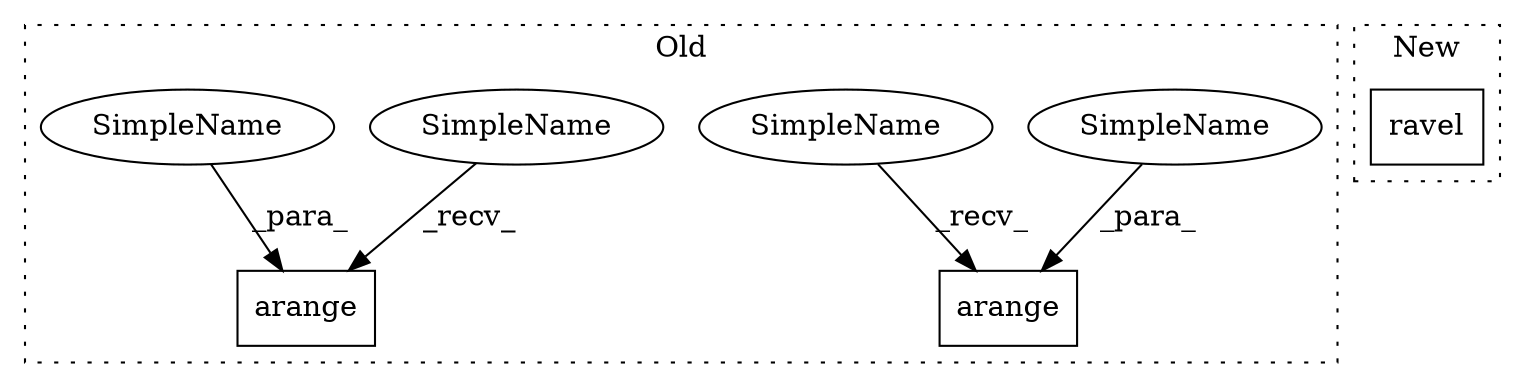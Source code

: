 digraph G {
subgraph cluster0 {
1 [label="arange" a="32" s="1973,1982" l="7,1" shape="box"];
3 [label="arange" a="32" s="2232,2241" l="7,1" shape="box"];
4 [label="SimpleName" a="42" s="2239" l="2" shape="ellipse"];
5 [label="SimpleName" a="42" s="1980" l="2" shape="ellipse"];
6 [label="SimpleName" a="42" s="2226" l="5" shape="ellipse"];
7 [label="SimpleName" a="42" s="1967" l="5" shape="ellipse"];
label = "Old";
style="dotted";
}
subgraph cluster1 {
2 [label="ravel" a="32" s="1781" l="7" shape="box"];
label = "New";
style="dotted";
}
4 -> 3 [label="_para_"];
5 -> 1 [label="_para_"];
6 -> 3 [label="_recv_"];
7 -> 1 [label="_recv_"];
}
